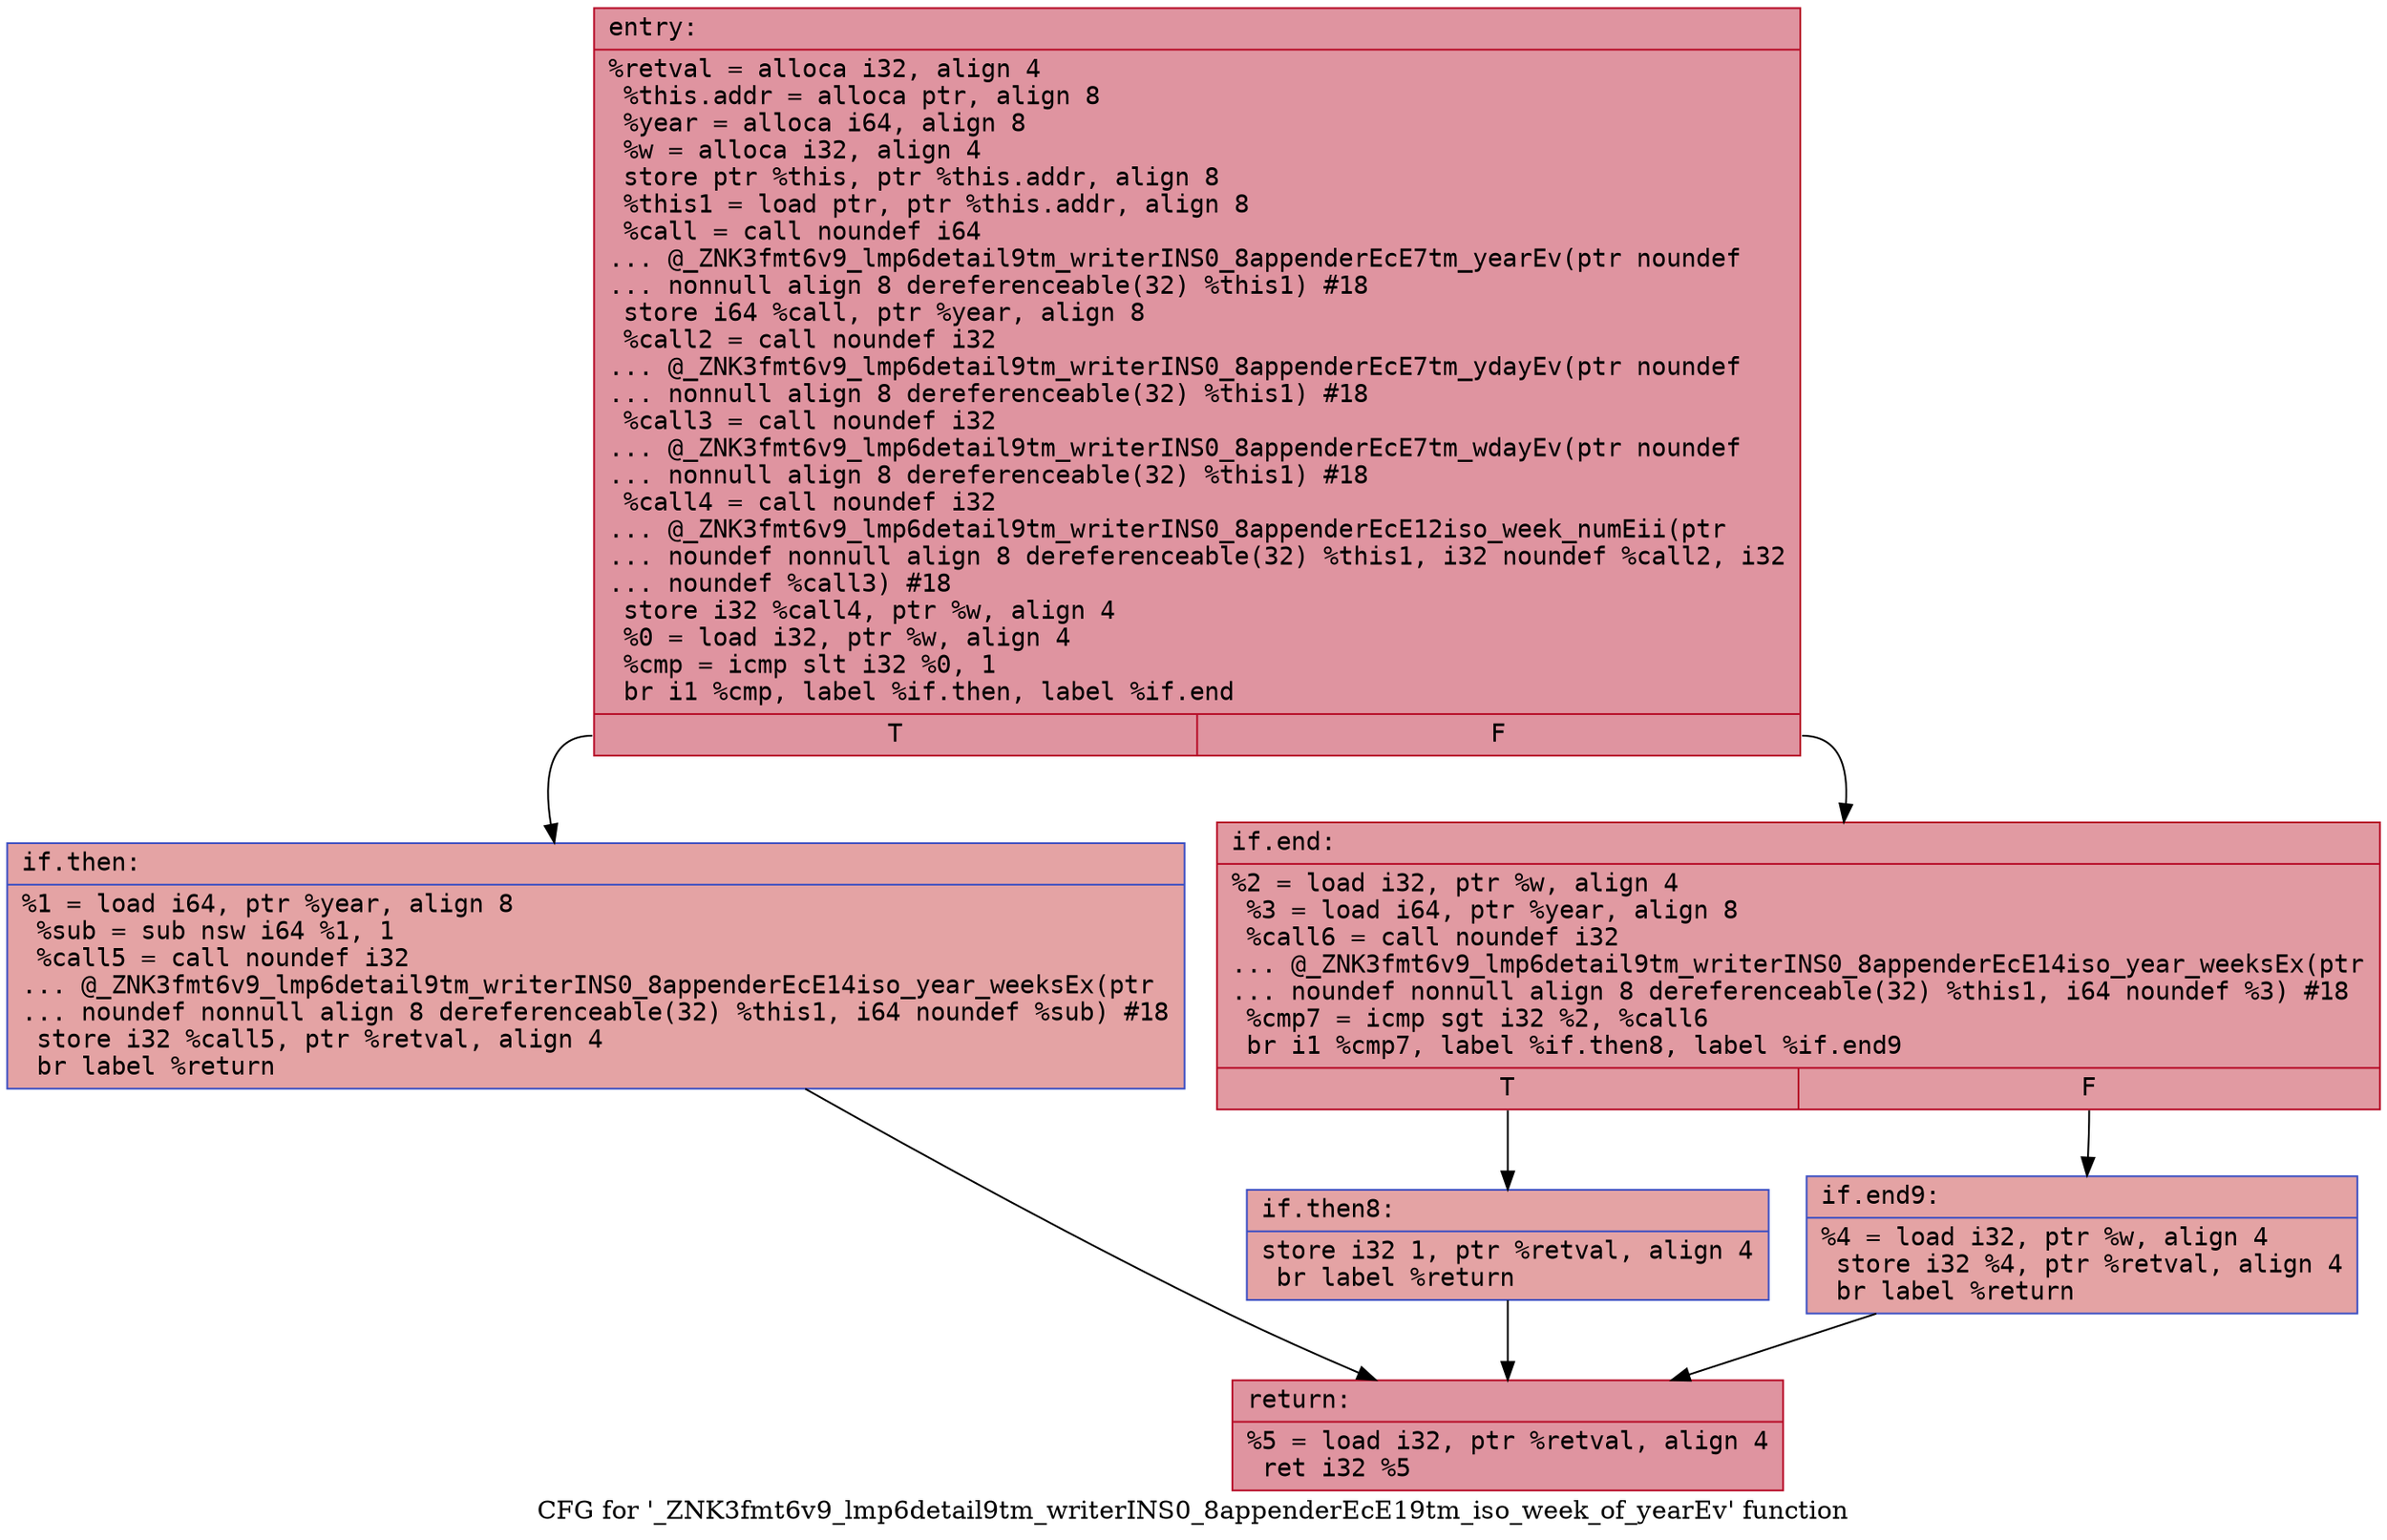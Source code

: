 digraph "CFG for '_ZNK3fmt6v9_lmp6detail9tm_writerINS0_8appenderEcE19tm_iso_week_of_yearEv' function" {
	label="CFG for '_ZNK3fmt6v9_lmp6detail9tm_writerINS0_8appenderEcE19tm_iso_week_of_yearEv' function";

	Node0x5584169f1820 [shape=record,color="#b70d28ff", style=filled, fillcolor="#b70d2870" fontname="Courier",label="{entry:\l|  %retval = alloca i32, align 4\l  %this.addr = alloca ptr, align 8\l  %year = alloca i64, align 8\l  %w = alloca i32, align 4\l  store ptr %this, ptr %this.addr, align 8\l  %this1 = load ptr, ptr %this.addr, align 8\l  %call = call noundef i64\l... @_ZNK3fmt6v9_lmp6detail9tm_writerINS0_8appenderEcE7tm_yearEv(ptr noundef\l... nonnull align 8 dereferenceable(32) %this1) #18\l  store i64 %call, ptr %year, align 8\l  %call2 = call noundef i32\l... @_ZNK3fmt6v9_lmp6detail9tm_writerINS0_8appenderEcE7tm_ydayEv(ptr noundef\l... nonnull align 8 dereferenceable(32) %this1) #18\l  %call3 = call noundef i32\l... @_ZNK3fmt6v9_lmp6detail9tm_writerINS0_8appenderEcE7tm_wdayEv(ptr noundef\l... nonnull align 8 dereferenceable(32) %this1) #18\l  %call4 = call noundef i32\l... @_ZNK3fmt6v9_lmp6detail9tm_writerINS0_8appenderEcE12iso_week_numEii(ptr\l... noundef nonnull align 8 dereferenceable(32) %this1, i32 noundef %call2, i32\l... noundef %call3) #18\l  store i32 %call4, ptr %w, align 4\l  %0 = load i32, ptr %w, align 4\l  %cmp = icmp slt i32 %0, 1\l  br i1 %cmp, label %if.then, label %if.end\l|{<s0>T|<s1>F}}"];
	Node0x5584169f1820:s0 -> Node0x5584169f1ba0[tooltip="entry -> if.then\nProbability 37.50%" ];
	Node0x5584169f1820:s1 -> Node0x5584169f2470[tooltip="entry -> if.end\nProbability 62.50%" ];
	Node0x5584169f1ba0 [shape=record,color="#3d50c3ff", style=filled, fillcolor="#c32e3170" fontname="Courier",label="{if.then:\l|  %1 = load i64, ptr %year, align 8\l  %sub = sub nsw i64 %1, 1\l  %call5 = call noundef i32\l... @_ZNK3fmt6v9_lmp6detail9tm_writerINS0_8appenderEcE14iso_year_weeksEx(ptr\l... noundef nonnull align 8 dereferenceable(32) %this1, i64 noundef %sub) #18\l  store i32 %call5, ptr %retval, align 4\l  br label %return\l}"];
	Node0x5584169f1ba0 -> Node0x5584169f26c0[tooltip="if.then -> return\nProbability 100.00%" ];
	Node0x5584169f2470 [shape=record,color="#b70d28ff", style=filled, fillcolor="#bb1b2c70" fontname="Courier",label="{if.end:\l|  %2 = load i32, ptr %w, align 4\l  %3 = load i64, ptr %year, align 8\l  %call6 = call noundef i32\l... @_ZNK3fmt6v9_lmp6detail9tm_writerINS0_8appenderEcE14iso_year_weeksEx(ptr\l... noundef nonnull align 8 dereferenceable(32) %this1, i64 noundef %3) #18\l  %cmp7 = icmp sgt i32 %2, %call6\l  br i1 %cmp7, label %if.then8, label %if.end9\l|{<s0>T|<s1>F}}"];
	Node0x5584169f2470:s0 -> Node0x5584169f2a90[tooltip="if.end -> if.then8\nProbability 50.00%" ];
	Node0x5584169f2470:s1 -> Node0x5584169f2ce0[tooltip="if.end -> if.end9\nProbability 50.00%" ];
	Node0x5584169f2a90 [shape=record,color="#3d50c3ff", style=filled, fillcolor="#c32e3170" fontname="Courier",label="{if.then8:\l|  store i32 1, ptr %retval, align 4\l  br label %return\l}"];
	Node0x5584169f2a90 -> Node0x5584169f26c0[tooltip="if.then8 -> return\nProbability 100.00%" ];
	Node0x5584169f2ce0 [shape=record,color="#3d50c3ff", style=filled, fillcolor="#c32e3170" fontname="Courier",label="{if.end9:\l|  %4 = load i32, ptr %w, align 4\l  store i32 %4, ptr %retval, align 4\l  br label %return\l}"];
	Node0x5584169f2ce0 -> Node0x5584169f26c0[tooltip="if.end9 -> return\nProbability 100.00%" ];
	Node0x5584169f26c0 [shape=record,color="#b70d28ff", style=filled, fillcolor="#b70d2870" fontname="Courier",label="{return:\l|  %5 = load i32, ptr %retval, align 4\l  ret i32 %5\l}"];
}
